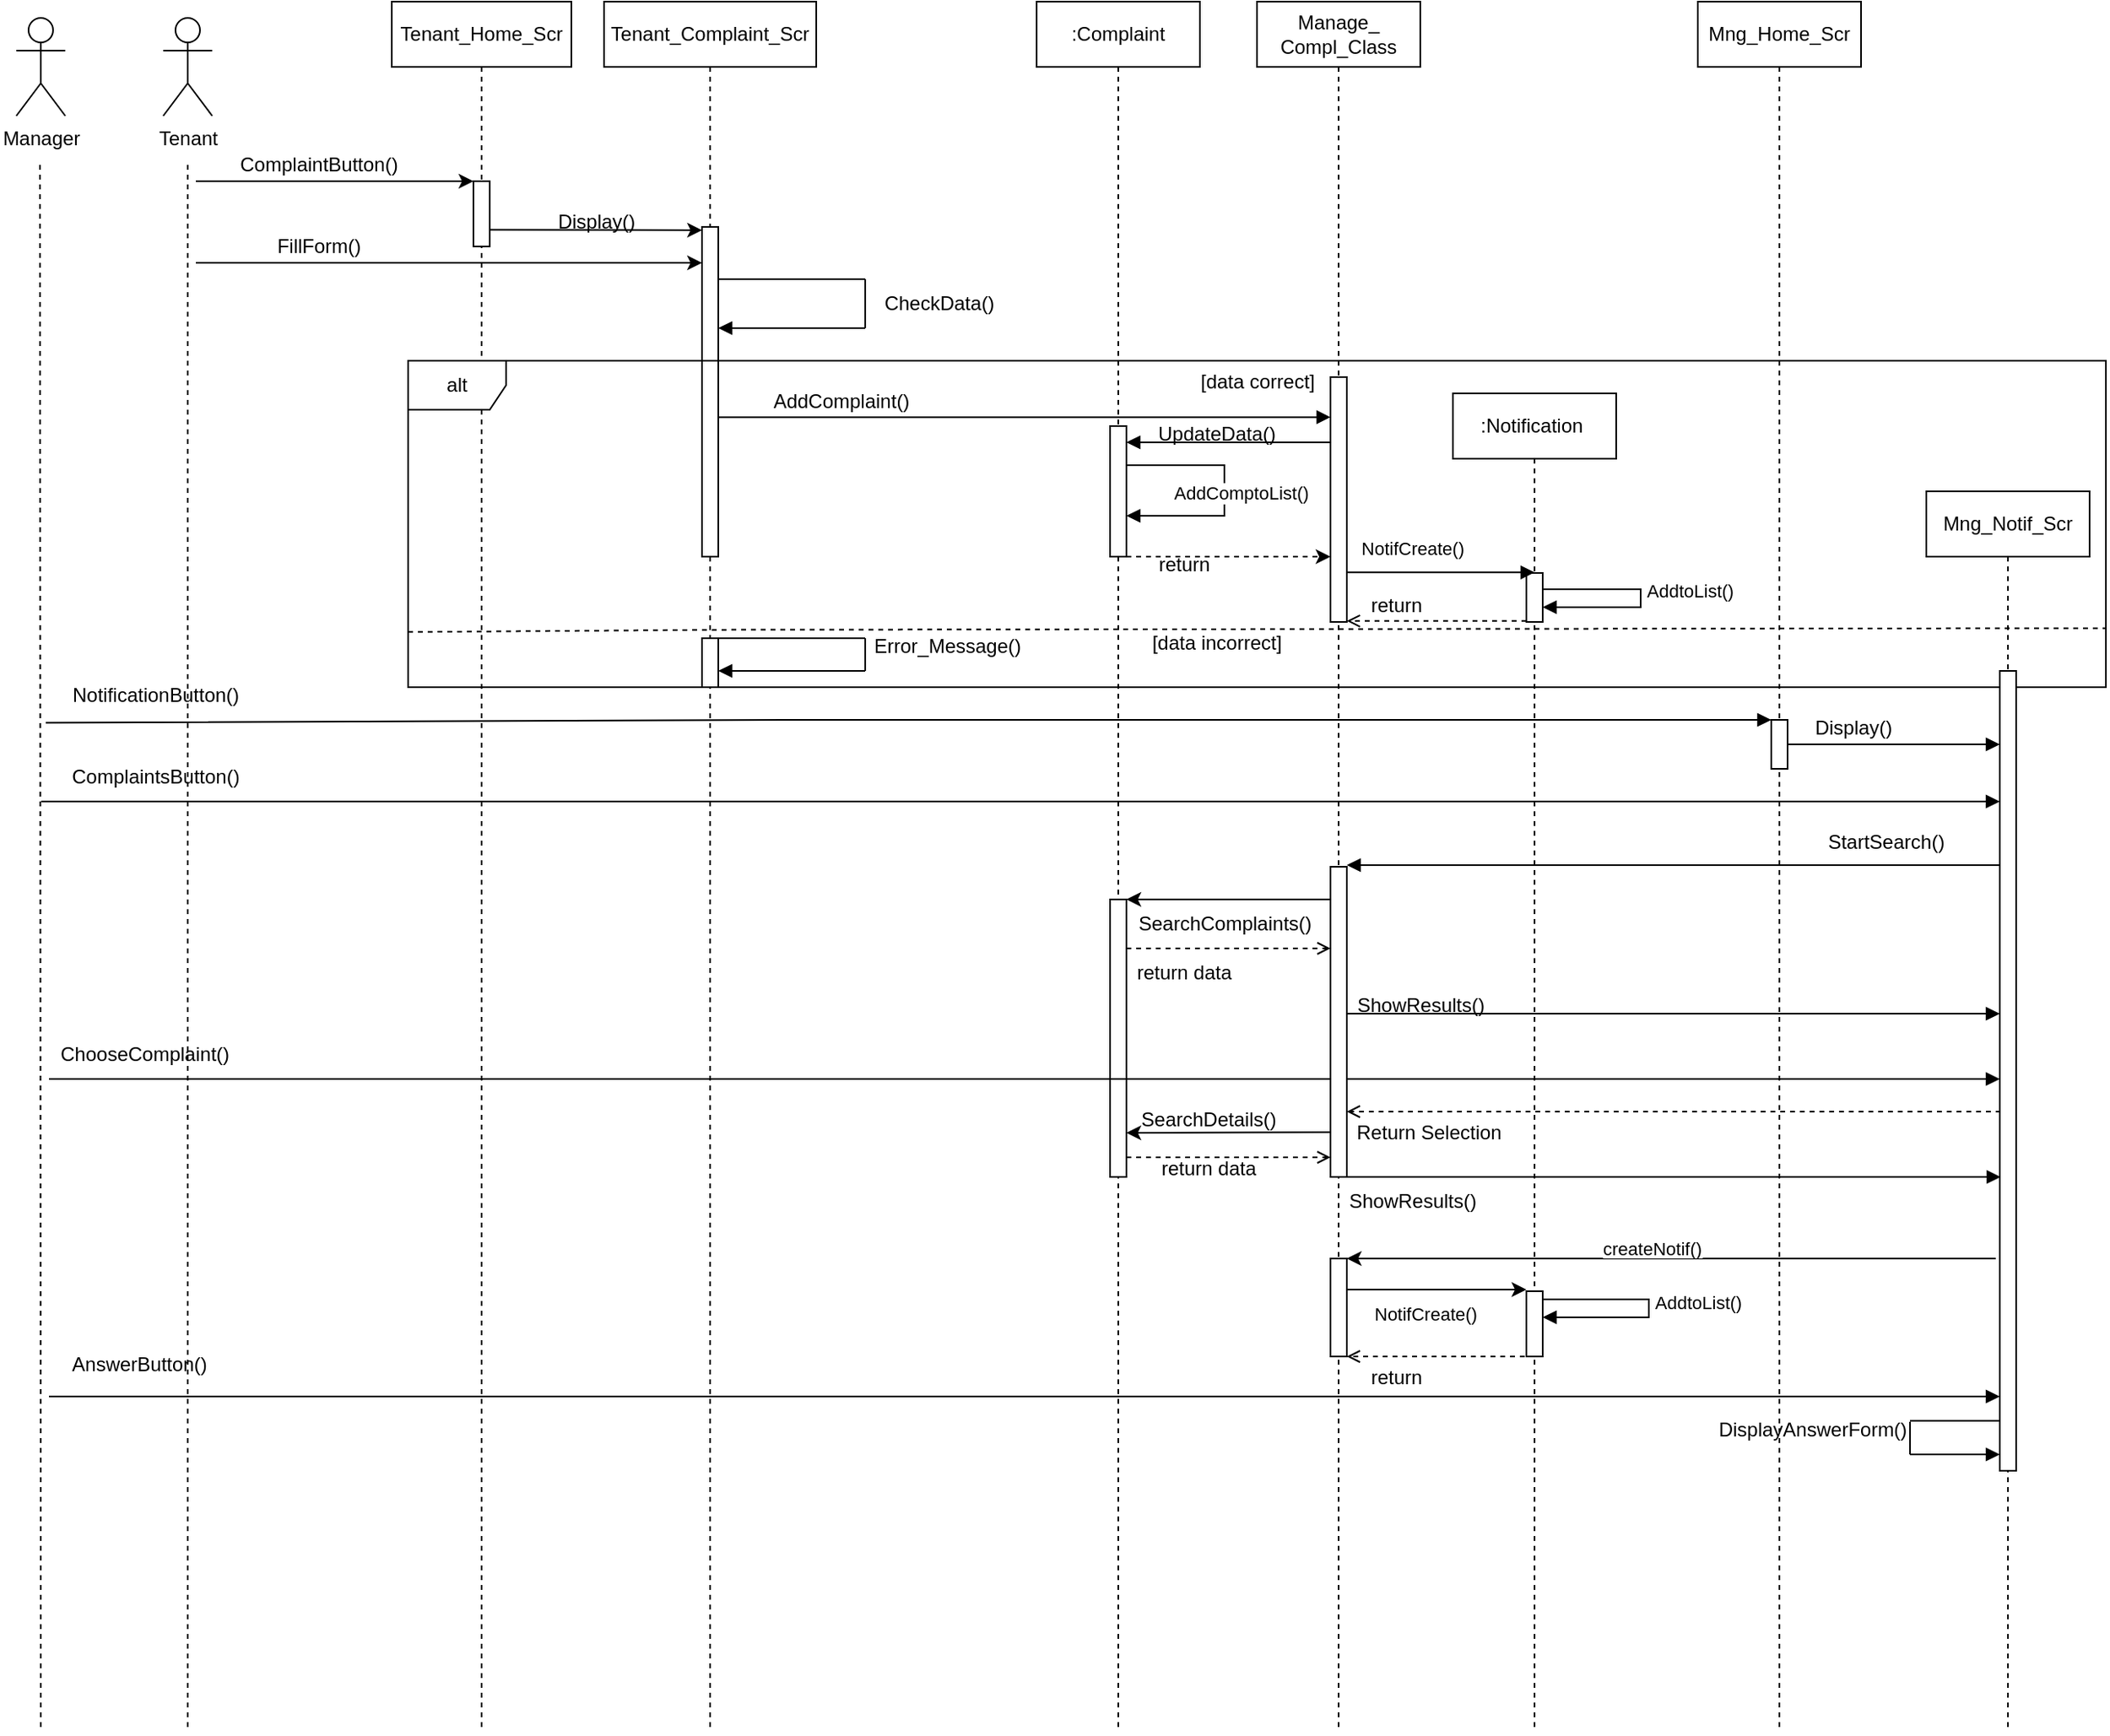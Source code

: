 <mxfile version="27.1.1">
  <diagram name="Page-1" id="ARsPdBYrxVjBUHcyx3yb">
    <mxGraphModel dx="3252" dy="968" grid="0" gridSize="10" guides="1" tooltips="1" connect="1" arrows="1" fold="1" page="1" pageScale="1" pageWidth="850" pageHeight="1100" math="0" shadow="0">
      <root>
        <mxCell id="0" />
        <mxCell id="1" parent="0" />
        <mxCell id="I1N8RfDE5ydrOPN3Wb88-2" value="Tenant" style="shape=umlActor;verticalLabelPosition=bottom;verticalAlign=top;html=1;outlineConnect=0;" parent="1" vertex="1">
          <mxGeometry x="-710" y="30" width="30" height="60" as="geometry" />
        </mxCell>
        <mxCell id="I1N8RfDE5ydrOPN3Wb88-3" value="Tenant_Home_Scr" style="shape=umlLifeline;perimeter=lifelinePerimeter;whiteSpace=wrap;html=1;container=1;dropTarget=0;collapsible=0;recursiveResize=0;outlineConnect=0;portConstraint=eastwest;newEdgeStyle={&quot;curved&quot;:0,&quot;rounded&quot;:0};" parent="1" vertex="1">
          <mxGeometry x="-570" y="20" width="110" height="1060" as="geometry" />
        </mxCell>
        <mxCell id="mxLJZWhY32rRbJcoQnrD-35" value="" style="html=1;points=[[0,0,0,0,5],[0,1,0,0,-5],[1,0,0,0,5],[1,1,0,0,-5]];perimeter=orthogonalPerimeter;outlineConnect=0;targetShapes=umlLifeline;portConstraint=eastwest;newEdgeStyle={&quot;curved&quot;:0,&quot;rounded&quot;:0};" parent="I1N8RfDE5ydrOPN3Wb88-3" vertex="1">
          <mxGeometry x="50" y="110" width="10" height="40" as="geometry" />
        </mxCell>
        <mxCell id="I1N8RfDE5ydrOPN3Wb88-4" value="Tenant_Complaint_Scr" style="shape=umlLifeline;perimeter=lifelinePerimeter;whiteSpace=wrap;html=1;container=1;dropTarget=0;collapsible=0;recursiveResize=0;outlineConnect=0;portConstraint=eastwest;newEdgeStyle={&quot;curved&quot;:0,&quot;rounded&quot;:0};" parent="1" vertex="1">
          <mxGeometry x="-440" y="20" width="130" height="1060" as="geometry" />
        </mxCell>
        <mxCell id="I1N8RfDE5ydrOPN3Wb88-12" value="" style="html=1;points=[[0,0,0,0,5],[0,1,0,0,-5],[1,0,0,0,5],[1,1,0,0,-5]];perimeter=orthogonalPerimeter;outlineConnect=0;targetShapes=umlLifeline;portConstraint=eastwest;newEdgeStyle={&quot;curved&quot;:0,&quot;rounded&quot;:0};" parent="I1N8RfDE5ydrOPN3Wb88-4" vertex="1">
          <mxGeometry x="60" y="138" width="10" height="202" as="geometry" />
        </mxCell>
        <mxCell id="beBHupvPiLS2tXFk6txE-3" value="" style="html=1;points=[[0,0,0,0,5],[0,1,0,0,-5],[1,0,0,0,5],[1,1,0,0,-5]];perimeter=orthogonalPerimeter;outlineConnect=0;targetShapes=umlLifeline;portConstraint=eastwest;newEdgeStyle={&quot;curved&quot;:0,&quot;rounded&quot;:0};" parent="I1N8RfDE5ydrOPN3Wb88-4" vertex="1">
          <mxGeometry x="60" y="390" width="10" height="30" as="geometry" />
        </mxCell>
        <mxCell id="I1N8RfDE5ydrOPN3Wb88-6" value="" style="endArrow=none;dashed=1;html=1;rounded=0;" parent="1" edge="1">
          <mxGeometry width="50" height="50" relative="1" as="geometry">
            <mxPoint x="-695" y="120" as="sourcePoint" />
            <mxPoint x="-695" y="1080" as="targetPoint" />
          </mxGeometry>
        </mxCell>
        <mxCell id="I1N8RfDE5ydrOPN3Wb88-7" value="" style="endArrow=classic;html=1;rounded=0;" parent="1" edge="1">
          <mxGeometry width="50" height="50" relative="1" as="geometry">
            <mxPoint x="-690" y="130" as="sourcePoint" />
            <mxPoint x="-520" y="130" as="targetPoint" />
          </mxGeometry>
        </mxCell>
        <mxCell id="I1N8RfDE5ydrOPN3Wb88-8" value="ComplaintButton()" style="text;html=1;align=center;verticalAlign=middle;resizable=0;points=[];autosize=1;strokeColor=none;fillColor=none;" parent="1" vertex="1">
          <mxGeometry x="-675" y="105" width="120" height="30" as="geometry" />
        </mxCell>
        <mxCell id="I1N8RfDE5ydrOPN3Wb88-10" value="" style="endArrow=classic;html=1;rounded=0;" parent="1" target="I1N8RfDE5ydrOPN3Wb88-12" edge="1">
          <mxGeometry width="50" height="50" relative="1" as="geometry">
            <mxPoint x="-690" y="180" as="sourcePoint" />
            <mxPoint x="-400" y="180" as="targetPoint" />
          </mxGeometry>
        </mxCell>
        <mxCell id="I1N8RfDE5ydrOPN3Wb88-11" value="FillForm()" style="text;html=1;align=center;verticalAlign=middle;resizable=0;points=[];autosize=1;strokeColor=none;fillColor=none;" parent="1" vertex="1">
          <mxGeometry x="-650" y="155" width="70" height="30" as="geometry" />
        </mxCell>
        <mxCell id="I1N8RfDE5ydrOPN3Wb88-13" value=":Complaint" style="shape=umlLifeline;perimeter=lifelinePerimeter;whiteSpace=wrap;html=1;container=1;dropTarget=0;collapsible=0;recursiveResize=0;outlineConnect=0;portConstraint=eastwest;newEdgeStyle={&quot;curved&quot;:0,&quot;rounded&quot;:0};" parent="1" vertex="1">
          <mxGeometry x="-175" y="20" width="100" height="1060" as="geometry" />
        </mxCell>
        <mxCell id="r11Lg8bWBY_7eOTgcRl3-1" value="" style="html=1;points=[[0,0,0,0,5],[0,1,0,0,-5],[1,0,0,0,5],[1,1,0,0,-5]];perimeter=orthogonalPerimeter;outlineConnect=0;targetShapes=umlLifeline;portConstraint=eastwest;newEdgeStyle={&quot;curved&quot;:0,&quot;rounded&quot;:0};" parent="I1N8RfDE5ydrOPN3Wb88-13" vertex="1">
          <mxGeometry x="45" y="260" width="10" height="80" as="geometry" />
        </mxCell>
        <mxCell id="r11Lg8bWBY_7eOTgcRl3-18" value="" style="html=1;points=[[0,0,0,0,5],[0,1,0,0,-5],[1,0,0,0,5],[1,1,0,0,-5]];perimeter=orthogonalPerimeter;outlineConnect=0;targetShapes=umlLifeline;portConstraint=eastwest;newEdgeStyle={&quot;curved&quot;:0,&quot;rounded&quot;:0};" parent="I1N8RfDE5ydrOPN3Wb88-13" vertex="1">
          <mxGeometry x="45" y="550" width="10" height="170" as="geometry" />
        </mxCell>
        <mxCell id="I1N8RfDE5ydrOPN3Wb88-15" value="alt" style="shape=umlFrame;whiteSpace=wrap;html=1;pointerEvents=0;" parent="1" vertex="1">
          <mxGeometry x="-560" y="240" width="1040" height="200" as="geometry" />
        </mxCell>
        <mxCell id="I1N8RfDE5ydrOPN3Wb88-17" value="CheckData()" style="text;html=1;align=center;verticalAlign=middle;resizable=0;points=[];autosize=1;strokeColor=none;fillColor=none;" parent="1" vertex="1">
          <mxGeometry x="-280" y="190" width="90" height="30" as="geometry" />
        </mxCell>
        <mxCell id="I1N8RfDE5ydrOPN3Wb88-23" value="" style="endArrow=block;html=1;rounded=0;endFill=1;" parent="1" target="beBHupvPiLS2tXFk6txE-9" edge="1">
          <mxGeometry width="50" height="50" relative="1" as="geometry">
            <mxPoint x="-370" y="274.58" as="sourcePoint" />
            <mxPoint x="-130" y="274.58" as="targetPoint" />
          </mxGeometry>
        </mxCell>
        <mxCell id="I1N8RfDE5ydrOPN3Wb88-26" value="AddComplaint()" style="text;html=1;align=center;verticalAlign=middle;resizable=0;points=[];autosize=1;strokeColor=none;fillColor=none;" parent="1" vertex="1">
          <mxGeometry x="-350" y="250" width="110" height="30" as="geometry" />
        </mxCell>
        <mxCell id="I1N8RfDE5ydrOPN3Wb88-34" value=":Notification&amp;nbsp;" style="shape=umlLifeline;perimeter=lifelinePerimeter;whiteSpace=wrap;html=1;container=1;dropTarget=0;collapsible=0;recursiveResize=0;outlineConnect=0;portConstraint=eastwest;newEdgeStyle={&quot;curved&quot;:0,&quot;rounded&quot;:0};" parent="1" vertex="1">
          <mxGeometry x="80" y="260" width="100" height="820" as="geometry" />
        </mxCell>
        <mxCell id="r11Lg8bWBY_7eOTgcRl3-7" value="" style="html=1;points=[[0,0,0,0,-1],[0,0.98,0,0,0],[1,0,0,0,-1],[1,0.98,0,0,0]];perimeter=orthogonalPerimeter;outlineConnect=0;targetShapes=umlLifeline;portConstraint=eastwest;newEdgeStyle={&quot;curved&quot;:0,&quot;rounded&quot;:0};" parent="I1N8RfDE5ydrOPN3Wb88-34" vertex="1">
          <mxGeometry x="45" y="110" width="10" height="30" as="geometry" />
        </mxCell>
        <mxCell id="mxLJZWhY32rRbJcoQnrD-2" value="AddtoList()" style="html=1;verticalAlign=bottom;endArrow=block;curved=0;rounded=0;exitX=1;exitY=0;exitDx=0;exitDy=5;exitPerimeter=0;" parent="I1N8RfDE5ydrOPN3Wb88-34" edge="1">
          <mxGeometry x="0.069" y="30" width="80" relative="1" as="geometry">
            <mxPoint x="55" y="120" as="sourcePoint" />
            <mxPoint x="55" y="131" as="targetPoint" />
            <Array as="points">
              <mxPoint x="115" y="120" />
              <mxPoint x="115" y="131" />
            </Array>
            <mxPoint as="offset" />
          </mxGeometry>
        </mxCell>
        <mxCell id="mxLJZWhY32rRbJcoQnrD-21" value="" style="html=1;points=[[0,0,0,0,-1],[0,0.98,0,0,0],[1,0,0,0,-1],[1,0.98,0,0,0]];perimeter=orthogonalPerimeter;outlineConnect=0;targetShapes=umlLifeline;portConstraint=eastwest;newEdgeStyle={&quot;curved&quot;:0,&quot;rounded&quot;:0};" parent="I1N8RfDE5ydrOPN3Wb88-34" vertex="1">
          <mxGeometry x="45" y="550" width="10" height="40" as="geometry" />
        </mxCell>
        <mxCell id="mxLJZWhY32rRbJcoQnrD-24" value="AddtoList()" style="html=1;verticalAlign=bottom;endArrow=block;curved=0;rounded=0;" parent="I1N8RfDE5ydrOPN3Wb88-34" source="mxLJZWhY32rRbJcoQnrD-21" target="mxLJZWhY32rRbJcoQnrD-21" edge="1">
          <mxGeometry x="0.069" y="30" width="80" relative="1" as="geometry">
            <mxPoint x="60" y="555" as="sourcePoint" />
            <mxPoint x="60" y="566" as="targetPoint" />
            <Array as="points">
              <mxPoint x="120" y="555" />
              <mxPoint x="120" y="566" />
            </Array>
            <mxPoint as="offset" />
          </mxGeometry>
        </mxCell>
        <mxCell id="I1N8RfDE5ydrOPN3Wb88-37" value="Manager" style="shape=umlActor;verticalLabelPosition=bottom;verticalAlign=top;html=1;outlineConnect=0;" parent="1" vertex="1">
          <mxGeometry x="-800" y="30" width="30" height="60" as="geometry" />
        </mxCell>
        <mxCell id="I1N8RfDE5ydrOPN3Wb88-38" value="Mng_Home_Scr" style="shape=umlLifeline;perimeter=lifelinePerimeter;whiteSpace=wrap;html=1;container=1;dropTarget=0;collapsible=0;recursiveResize=0;outlineConnect=0;portConstraint=eastwest;newEdgeStyle={&quot;curved&quot;:0,&quot;rounded&quot;:0};" parent="1" vertex="1">
          <mxGeometry x="230" y="20" width="100" height="1060" as="geometry" />
        </mxCell>
        <mxCell id="beBHupvPiLS2tXFk6txE-4" value="" style="html=1;points=[[0,0,0,0,5],[0,1,0,0,-5],[1,0,0,0,5],[1,1,0,0,-5]];perimeter=orthogonalPerimeter;outlineConnect=0;targetShapes=umlLifeline;portConstraint=eastwest;newEdgeStyle={&quot;curved&quot;:0,&quot;rounded&quot;:0};" parent="I1N8RfDE5ydrOPN3Wb88-38" vertex="1">
          <mxGeometry x="45" y="440" width="10" height="30" as="geometry" />
        </mxCell>
        <mxCell id="I1N8RfDE5ydrOPN3Wb88-39" value="Mng_Notif_Scr" style="shape=umlLifeline;perimeter=lifelinePerimeter;whiteSpace=wrap;html=1;container=1;dropTarget=0;collapsible=0;recursiveResize=0;outlineConnect=0;portConstraint=eastwest;newEdgeStyle={&quot;curved&quot;:0,&quot;rounded&quot;:0};" parent="1" vertex="1">
          <mxGeometry x="370" y="320" width="100" height="760" as="geometry" />
        </mxCell>
        <mxCell id="r11Lg8bWBY_7eOTgcRl3-13" value="" style="html=1;points=[[0,0,0,0,5],[0,1,0,0,-5],[1,0,0,0,5],[1,1,0,0,-5]];perimeter=orthogonalPerimeter;outlineConnect=0;targetShapes=umlLifeline;portConstraint=eastwest;newEdgeStyle={&quot;curved&quot;:0,&quot;rounded&quot;:0};" parent="I1N8RfDE5ydrOPN3Wb88-39" vertex="1">
          <mxGeometry x="45" y="110" width="10" height="490" as="geometry" />
        </mxCell>
        <mxCell id="I1N8RfDE5ydrOPN3Wb88-41" value="" style="endArrow=none;dashed=1;html=1;rounded=0;" parent="1" edge="1">
          <mxGeometry width="50" height="50" relative="1" as="geometry">
            <mxPoint x="-785.5" y="120" as="sourcePoint" />
            <mxPoint x="-785" y="1080" as="targetPoint" />
          </mxGeometry>
        </mxCell>
        <mxCell id="I1N8RfDE5ydrOPN3Wb88-42" value="" style="endArrow=block;html=1;rounded=0;exitX=-0.015;exitY=1.058;exitDx=0;exitDy=0;exitPerimeter=0;endFill=1;" parent="1" source="I1N8RfDE5ydrOPN3Wb88-43" target="beBHupvPiLS2tXFk6txE-4" edge="1">
          <mxGeometry width="50" height="50" relative="1" as="geometry">
            <mxPoint x="-790" y="460" as="sourcePoint" />
            <mxPoint x="270" y="460" as="targetPoint" />
            <Array as="points">
              <mxPoint x="-330" y="460" />
            </Array>
          </mxGeometry>
        </mxCell>
        <mxCell id="I1N8RfDE5ydrOPN3Wb88-43" value="NotificationButton()" style="text;html=1;align=center;verticalAlign=middle;resizable=0;points=[];autosize=1;strokeColor=none;fillColor=none;" parent="1" vertex="1">
          <mxGeometry x="-780" y="430" width="130" height="30" as="geometry" />
        </mxCell>
        <mxCell id="I1N8RfDE5ydrOPN3Wb88-44" value="" style="endArrow=block;html=1;rounded=0;endFill=1;" parent="1" target="r11Lg8bWBY_7eOTgcRl3-13" edge="1">
          <mxGeometry width="50" height="50" relative="1" as="geometry">
            <mxPoint x="-784.75" y="510.0" as="sourcePoint" />
            <mxPoint x="410" y="510" as="targetPoint" />
          </mxGeometry>
        </mxCell>
        <mxCell id="I1N8RfDE5ydrOPN3Wb88-45" value="ComplaintsButton()" style="text;html=1;align=center;verticalAlign=middle;resizable=0;points=[];autosize=1;strokeColor=none;fillColor=none;" parent="1" vertex="1">
          <mxGeometry x="-780" y="480" width="130" height="30" as="geometry" />
        </mxCell>
        <mxCell id="I1N8RfDE5ydrOPN3Wb88-47" value="" style="endArrow=block;html=1;rounded=0;entryX=1;entryY=0;entryDx=0;entryDy=-1;entryPerimeter=0;endFill=1;" parent="1" source="r11Lg8bWBY_7eOTgcRl3-13" target="beBHupvPiLS2tXFk6txE-10" edge="1">
          <mxGeometry width="50" height="50" relative="1" as="geometry">
            <mxPoint x="410" y="550" as="sourcePoint" />
            <mxPoint x="30" y="550" as="targetPoint" />
            <Array as="points" />
          </mxGeometry>
        </mxCell>
        <mxCell id="I1N8RfDE5ydrOPN3Wb88-48" value="StartSearch()" style="text;html=1;align=center;verticalAlign=middle;resizable=0;points=[];autosize=1;strokeColor=none;fillColor=none;" parent="1" vertex="1">
          <mxGeometry x="300" y="520" width="90" height="30" as="geometry" />
        </mxCell>
        <mxCell id="I1N8RfDE5ydrOPN3Wb88-54" value="SearchComplaints()" style="text;html=1;align=center;verticalAlign=middle;resizable=0;points=[];autosize=1;strokeColor=none;fillColor=none;" parent="1" vertex="1">
          <mxGeometry x="-125" y="570" width="130" height="30" as="geometry" />
        </mxCell>
        <mxCell id="I1N8RfDE5ydrOPN3Wb88-61" value="" style="endArrow=block;html=1;rounded=0;endFill=1;" parent="1" target="r11Lg8bWBY_7eOTgcRl3-13" edge="1">
          <mxGeometry width="50" height="50" relative="1" as="geometry">
            <mxPoint x="-780" y="680.0" as="sourcePoint" />
            <mxPoint x="410" y="680" as="targetPoint" />
          </mxGeometry>
        </mxCell>
        <mxCell id="I1N8RfDE5ydrOPN3Wb88-62" value="&lt;span style=&quot;white-space: pre;&quot;&gt;&#x9;&lt;/span&gt;ChooseComplaint()" style="text;html=1;align=center;verticalAlign=middle;resizable=0;points=[];autosize=1;strokeColor=none;fillColor=none;" parent="1" vertex="1">
          <mxGeometry x="-810" y="650" width="150" height="30" as="geometry" />
        </mxCell>
        <mxCell id="I1N8RfDE5ydrOPN3Wb88-75" value="" style="endArrow=block;html=1;rounded=0;endFill=1;" parent="1" edge="1">
          <mxGeometry width="50" height="50" relative="1" as="geometry">
            <mxPoint x="-780" y="874.5" as="sourcePoint" />
            <mxPoint x="415" y="874.5" as="targetPoint" />
          </mxGeometry>
        </mxCell>
        <mxCell id="I1N8RfDE5ydrOPN3Wb88-76" value="AnswerButton()" style="text;html=1;align=center;verticalAlign=middle;resizable=0;points=[];autosize=1;strokeColor=none;fillColor=none;" parent="1" vertex="1">
          <mxGeometry x="-780" y="840" width="110" height="30" as="geometry" />
        </mxCell>
        <mxCell id="I1N8RfDE5ydrOPN3Wb88-82" value="DisplayAnswerForm()" style="text;html=1;align=center;verticalAlign=middle;resizable=0;points=[];autosize=1;strokeColor=none;fillColor=none;" parent="1" vertex="1">
          <mxGeometry x="230" y="880" width="140" height="30" as="geometry" />
        </mxCell>
        <mxCell id="zKUNeTODBy4k3tI_uZ0O-1" value="" style="endArrow=classic;html=1;rounded=0;dashed=1;" parent="1" edge="1">
          <mxGeometry width="50" height="50" relative="1" as="geometry">
            <mxPoint x="-270" y="210" as="sourcePoint" />
            <mxPoint x="-270" y="210" as="targetPoint" />
          </mxGeometry>
        </mxCell>
        <mxCell id="zKUNeTODBy4k3tI_uZ0O-2" value="" style="endArrow=none;html=1;rounded=0;endFill=1;startFill=0;" parent="1" source="I1N8RfDE5ydrOPN3Wb88-12" edge="1">
          <mxGeometry width="50" height="50" relative="1" as="geometry">
            <mxPoint x="-190" y="300" as="sourcePoint" />
            <mxPoint x="-280" y="190" as="targetPoint" />
            <Array as="points">
              <mxPoint x="-280" y="190" />
            </Array>
          </mxGeometry>
        </mxCell>
        <mxCell id="zKUNeTODBy4k3tI_uZ0O-3" value="" style="endArrow=none;html=1;rounded=0;" parent="1" edge="1">
          <mxGeometry width="50" height="50" relative="1" as="geometry">
            <mxPoint x="-280" y="220" as="sourcePoint" />
            <mxPoint x="-280" y="190" as="targetPoint" />
          </mxGeometry>
        </mxCell>
        <mxCell id="zKUNeTODBy4k3tI_uZ0O-4" value="" style="endArrow=block;html=1;rounded=0;endFill=1;" parent="1" target="I1N8RfDE5ydrOPN3Wb88-12" edge="1">
          <mxGeometry width="50" height="50" relative="1" as="geometry">
            <mxPoint x="-280" y="220" as="sourcePoint" />
            <mxPoint x="-390" y="220" as="targetPoint" />
          </mxGeometry>
        </mxCell>
        <mxCell id="zKUNeTODBy4k3tI_uZ0O-5" value="" style="endArrow=none;html=1;rounded=0;" parent="1" edge="1">
          <mxGeometry width="50" height="50" relative="1" as="geometry">
            <mxPoint x="-370" y="410" as="sourcePoint" />
            <mxPoint x="-280" y="410" as="targetPoint" />
            <Array as="points" />
          </mxGeometry>
        </mxCell>
        <mxCell id="zKUNeTODBy4k3tI_uZ0O-7" value="" style="endArrow=block;html=1;rounded=0;endFill=1;" parent="1" edge="1">
          <mxGeometry width="50" height="50" relative="1" as="geometry">
            <mxPoint x="-280" y="430" as="sourcePoint" />
            <mxPoint x="-370" y="430.0" as="targetPoint" />
            <Array as="points">
              <mxPoint x="-290" y="430" />
            </Array>
          </mxGeometry>
        </mxCell>
        <mxCell id="zKUNeTODBy4k3tI_uZ0O-11" value="Error_Message()" style="text;html=1;align=center;verticalAlign=middle;resizable=0;points=[];autosize=1;strokeColor=none;fillColor=none;" parent="1" vertex="1">
          <mxGeometry x="-285" y="400" width="110" height="30" as="geometry" />
        </mxCell>
        <mxCell id="r11Lg8bWBY_7eOTgcRl3-4" value="" style="endArrow=block;html=1;rounded=0;endFill=1;" parent="1" source="beBHupvPiLS2tXFk6txE-10" target="r11Lg8bWBY_7eOTgcRl3-13" edge="1">
          <mxGeometry width="50" height="50" relative="1" as="geometry">
            <mxPoint x="-125" y="640" as="sourcePoint" />
            <mxPoint x="410.5" y="640" as="targetPoint" />
            <Array as="points">
              <mxPoint x="30.5" y="640" />
            </Array>
          </mxGeometry>
        </mxCell>
        <mxCell id="r11Lg8bWBY_7eOTgcRl3-6" value="ShowResults()" style="text;html=1;align=center;verticalAlign=middle;resizable=0;points=[];autosize=1;strokeColor=none;fillColor=none;" parent="1" vertex="1">
          <mxGeometry x="10" y="620" width="100" height="30" as="geometry" />
        </mxCell>
        <mxCell id="r11Lg8bWBY_7eOTgcRl3-19" value="" style="endArrow=open;html=1;rounded=0;dashed=1;endFill=0;" parent="1" target="beBHupvPiLS2tXFk6txE-10" edge="1">
          <mxGeometry width="50" height="50" relative="1" as="geometry">
            <mxPoint x="415.5" y="700" as="sourcePoint" />
            <mxPoint x="-120" y="700" as="targetPoint" />
            <Array as="points">
              <mxPoint x="35.5" y="700" />
              <mxPoint x="30" y="700" />
            </Array>
          </mxGeometry>
        </mxCell>
        <mxCell id="r11Lg8bWBY_7eOTgcRl3-20" value="Return Selection" style="text;html=1;align=center;verticalAlign=middle;resizable=0;points=[];autosize=1;strokeColor=none;fillColor=none;" parent="1" vertex="1">
          <mxGeometry x="10" y="698" width="110" height="30" as="geometry" />
        </mxCell>
        <mxCell id="r11Lg8bWBY_7eOTgcRl3-21" value="" style="endArrow=block;html=1;rounded=0;endFill=1;" parent="1" source="beBHupvPiLS2tXFk6txE-10" edge="1">
          <mxGeometry width="50" height="50" relative="1" as="geometry">
            <mxPoint x="20" y="740" as="sourcePoint" />
            <mxPoint x="415.5" y="740" as="targetPoint" />
            <Array as="points">
              <mxPoint x="35.5" y="740" />
            </Array>
          </mxGeometry>
        </mxCell>
        <mxCell id="r11Lg8bWBY_7eOTgcRl3-22" value="ShowResults()" style="text;html=1;align=center;verticalAlign=middle;resizable=0;points=[];autosize=1;strokeColor=none;fillColor=none;" parent="1" vertex="1">
          <mxGeometry x="5" y="740" width="100" height="30" as="geometry" />
        </mxCell>
        <mxCell id="r11Lg8bWBY_7eOTgcRl3-23" value="" style="endArrow=classic;html=1;rounded=0;exitX=1;exitY=0;exitDx=0;exitDy=5;exitPerimeter=0;endFill=1;" parent="1" target="r11Lg8bWBY_7eOTgcRl3-25" edge="1">
          <mxGeometry width="50" height="50" relative="1" as="geometry">
            <mxPoint x="412.5" y="790" as="sourcePoint" />
            <mxPoint x="200" y="790" as="targetPoint" />
          </mxGeometry>
        </mxCell>
        <mxCell id="r11Lg8bWBY_7eOTgcRl3-27" value="" style="endArrow=none;html=1;rounded=0;" parent="1" edge="1">
          <mxGeometry width="50" height="50" relative="1" as="geometry">
            <mxPoint x="360" y="889.43" as="sourcePoint" />
            <mxPoint x="415" y="889.43" as="targetPoint" />
            <Array as="points">
              <mxPoint x="400" y="889.43" />
            </Array>
          </mxGeometry>
        </mxCell>
        <mxCell id="r11Lg8bWBY_7eOTgcRl3-28" value="" style="endArrow=none;html=1;rounded=0;" parent="1" edge="1">
          <mxGeometry width="50" height="50" relative="1" as="geometry">
            <mxPoint x="360" y="890" as="sourcePoint" />
            <mxPoint x="360" y="910" as="targetPoint" />
          </mxGeometry>
        </mxCell>
        <mxCell id="r11Lg8bWBY_7eOTgcRl3-29" value="" style="endArrow=block;html=1;rounded=0;endFill=1;" parent="1" edge="1">
          <mxGeometry width="50" height="50" relative="1" as="geometry">
            <mxPoint x="360" y="910" as="sourcePoint" />
            <mxPoint x="415" y="910" as="targetPoint" />
          </mxGeometry>
        </mxCell>
        <mxCell id="beBHupvPiLS2tXFk6txE-2" value="" style="endArrow=none;dashed=1;html=1;rounded=0;exitX=-0.001;exitY=0.771;exitDx=0;exitDy=0;exitPerimeter=0;" parent="1" edge="1">
          <mxGeometry width="50" height="50" relative="1" as="geometry">
            <mxPoint x="-560" y="406.18" as="sourcePoint" />
            <mxPoint x="480" y="403.82" as="targetPoint" />
            <Array as="points">
              <mxPoint x="-370" y="404.82" />
            </Array>
          </mxGeometry>
        </mxCell>
        <mxCell id="beBHupvPiLS2tXFk6txE-6" value="[data correct]" style="text;html=1;align=center;verticalAlign=middle;resizable=0;points=[];autosize=1;strokeColor=none;fillColor=none;" parent="1" vertex="1">
          <mxGeometry x="-85" y="238" width="90" height="30" as="geometry" />
        </mxCell>
        <mxCell id="beBHupvPiLS2tXFk6txE-7" value="[data incorrect]" style="text;html=1;align=center;verticalAlign=middle;resizable=0;points=[];autosize=1;strokeColor=none;fillColor=none;" parent="1" vertex="1">
          <mxGeometry x="-115" y="398" width="100" height="30" as="geometry" />
        </mxCell>
        <mxCell id="beBHupvPiLS2tXFk6txE-8" value="Manage_&lt;div&gt;Compl_Class&lt;/div&gt;" style="shape=umlLifeline;perimeter=lifelinePerimeter;whiteSpace=wrap;html=1;container=1;dropTarget=0;collapsible=0;recursiveResize=0;outlineConnect=0;portConstraint=eastwest;newEdgeStyle={&quot;curved&quot;:0,&quot;rounded&quot;:0};" parent="1" vertex="1">
          <mxGeometry x="-40" y="20" width="100" height="1060" as="geometry" />
        </mxCell>
        <mxCell id="beBHupvPiLS2tXFk6txE-9" value="" style="html=1;points=[[0,0,0,0,5],[0,1,0,0,-5],[1,0,0,0,5],[1,1,0,0,-5]];perimeter=orthogonalPerimeter;outlineConnect=0;targetShapes=umlLifeline;portConstraint=eastwest;newEdgeStyle={&quot;curved&quot;:0,&quot;rounded&quot;:0};" parent="beBHupvPiLS2tXFk6txE-8" vertex="1">
          <mxGeometry x="45" y="230" width="10" height="150" as="geometry" />
        </mxCell>
        <mxCell id="beBHupvPiLS2tXFk6txE-10" value="" style="html=1;points=[[0,0,0,0,-1],[0,1,0,0,-5],[1,0,0,0,-1],[1,1,0,0,-5]];perimeter=orthogonalPerimeter;outlineConnect=0;targetShapes=umlLifeline;portConstraint=eastwest;newEdgeStyle={&quot;curved&quot;:0,&quot;rounded&quot;:0};" parent="beBHupvPiLS2tXFk6txE-8" vertex="1">
          <mxGeometry x="45" y="530" width="10" height="190" as="geometry" />
        </mxCell>
        <mxCell id="r11Lg8bWBY_7eOTgcRl3-25" value="" style="html=1;points=[[0,0,0,0,5],[0,1,0,0,-5],[1,0,0,0,5],[1,1,0,0,-5]];perimeter=orthogonalPerimeter;outlineConnect=0;targetShapes=umlLifeline;portConstraint=eastwest;newEdgeStyle={&quot;curved&quot;:0,&quot;rounded&quot;:0};" parent="beBHupvPiLS2tXFk6txE-8" vertex="1">
          <mxGeometry x="45" y="770" width="10" height="60" as="geometry" />
        </mxCell>
        <mxCell id="beBHupvPiLS2tXFk6txE-11" value="" style="endArrow=block;html=1;rounded=0;endFill=1;" parent="1" edge="1">
          <mxGeometry width="50" height="50" relative="1" as="geometry">
            <mxPoint x="5" y="290" as="sourcePoint" />
            <mxPoint x="-120" y="290" as="targetPoint" />
          </mxGeometry>
        </mxCell>
        <mxCell id="beBHupvPiLS2tXFk6txE-12" value="UpdateData()" style="text;html=1;align=center;verticalAlign=middle;resizable=0;points=[];autosize=1;strokeColor=none;fillColor=none;" parent="1" vertex="1">
          <mxGeometry x="-115" y="270" width="100" height="30" as="geometry" />
        </mxCell>
        <mxCell id="beBHupvPiLS2tXFk6txE-13" value="" style="endArrow=open;html=1;rounded=0;dashed=1;endFill=0;" parent="1" target="beBHupvPiLS2tXFk6txE-10" edge="1">
          <mxGeometry width="50" height="50" relative="1" as="geometry">
            <mxPoint x="-120" y="600" as="sourcePoint" />
            <mxPoint y="600" as="targetPoint" />
            <Array as="points">
              <mxPoint x="-89.5" y="600" />
            </Array>
          </mxGeometry>
        </mxCell>
        <mxCell id="beBHupvPiLS2tXFk6txE-14" value="return data" style="text;html=1;align=center;verticalAlign=middle;resizable=0;points=[];autosize=1;strokeColor=none;fillColor=none;" parent="1" vertex="1">
          <mxGeometry x="-125" y="600" width="80" height="30" as="geometry" />
        </mxCell>
        <mxCell id="beBHupvPiLS2tXFk6txE-16" value="" style="endArrow=open;html=1;rounded=0;dashed=1;endFill=0;" parent="1" edge="1">
          <mxGeometry width="50" height="50" relative="1" as="geometry">
            <mxPoint x="-120" y="728" as="sourcePoint" />
            <mxPoint x="5" y="728" as="targetPoint" />
            <Array as="points">
              <mxPoint x="-89.5" y="728" />
            </Array>
          </mxGeometry>
        </mxCell>
        <mxCell id="beBHupvPiLS2tXFk6txE-17" value="SearchDetails()" style="text;html=1;align=center;verticalAlign=middle;resizable=0;points=[];autosize=1;strokeColor=none;fillColor=none;" parent="1" vertex="1">
          <mxGeometry x="-125" y="690" width="110" height="30" as="geometry" />
        </mxCell>
        <mxCell id="beBHupvPiLS2tXFk6txE-18" value="return data" style="text;html=1;align=center;verticalAlign=middle;resizable=0;points=[];autosize=1;strokeColor=none;fillColor=none;" parent="1" vertex="1">
          <mxGeometry x="-110" y="720" width="80" height="30" as="geometry" />
        </mxCell>
        <mxCell id="beBHupvPiLS2tXFk6txE-20" value="" style="endArrow=classic;html=1;rounded=0;" parent="1" edge="1">
          <mxGeometry width="50" height="50" relative="1" as="geometry">
            <mxPoint x="5" y="570" as="sourcePoint" />
            <mxPoint x="-120" y="570" as="targetPoint" />
          </mxGeometry>
        </mxCell>
        <mxCell id="beBHupvPiLS2tXFk6txE-21" value="" style="endArrow=classic;html=1;rounded=0;" parent="1" edge="1">
          <mxGeometry width="50" height="50" relative="1" as="geometry">
            <mxPoint x="5" y="712.66" as="sourcePoint" />
            <mxPoint x="-120" y="713" as="targetPoint" />
          </mxGeometry>
        </mxCell>
        <mxCell id="mxLJZWhY32rRbJcoQnrD-5" value="" style="endArrow=block;html=1;rounded=0;entryX=0;entryY=0;entryDx=0;entryDy=-1;entryPerimeter=0;endFill=1;" parent="1" source="beBHupvPiLS2tXFk6txE-9" edge="1">
          <mxGeometry width="50" height="50" relative="1" as="geometry">
            <mxPoint x="20.0" y="369.66" as="sourcePoint" />
            <mxPoint x="130.0" y="369.66" as="targetPoint" />
          </mxGeometry>
        </mxCell>
        <mxCell id="mxLJZWhY32rRbJcoQnrD-6" value="&lt;span style=&quot;font-size: 11px; background-color: rgb(255, 255, 255);&quot;&gt;NotifCreate()&lt;/span&gt;" style="text;html=1;align=center;verticalAlign=middle;resizable=0;points=[];autosize=1;strokeColor=none;fillColor=none;" parent="1" vertex="1">
          <mxGeometry x="10" y="340" width="90" height="30" as="geometry" />
        </mxCell>
        <mxCell id="mxLJZWhY32rRbJcoQnrD-7" value="" style="endArrow=open;html=1;rounded=0;dashed=1;exitX=0;exitY=0.98;exitDx=0;exitDy=0;exitPerimeter=0;endFill=0;" parent="1" source="r11Lg8bWBY_7eOTgcRl3-7" target="beBHupvPiLS2tXFk6txE-9" edge="1">
          <mxGeometry width="50" height="50" relative="1" as="geometry">
            <mxPoint x="120" y="380" as="sourcePoint" />
            <mxPoint x="20" y="374.66" as="targetPoint" />
          </mxGeometry>
        </mxCell>
        <mxCell id="mxLJZWhY32rRbJcoQnrD-8" value="return" style="text;html=1;align=center;verticalAlign=middle;resizable=0;points=[];autosize=1;strokeColor=none;fillColor=none;" parent="1" vertex="1">
          <mxGeometry x="20" y="375" width="50" height="30" as="geometry" />
        </mxCell>
        <mxCell id="mxLJZWhY32rRbJcoQnrD-9" value="" style="endArrow=block;html=1;rounded=0;endFill=1;" parent="1" source="beBHupvPiLS2tXFk6txE-4" target="r11Lg8bWBY_7eOTgcRl3-13" edge="1">
          <mxGeometry width="50" height="50" relative="1" as="geometry">
            <mxPoint x="290" y="490" as="sourcePoint" />
            <mxPoint x="410" y="490" as="targetPoint" />
          </mxGeometry>
        </mxCell>
        <mxCell id="mxLJZWhY32rRbJcoQnrD-10" value="Display()" style="text;html=1;align=center;verticalAlign=middle;resizable=0;points=[];autosize=1;strokeColor=none;fillColor=none;" parent="1" vertex="1">
          <mxGeometry x="290" y="450" width="70" height="30" as="geometry" />
        </mxCell>
        <mxCell id="mxLJZWhY32rRbJcoQnrD-13" value="AddComptoList()" style="html=1;verticalAlign=bottom;endArrow=block;curved=0;rounded=0;exitX=1;exitY=0;exitDx=0;exitDy=5;exitPerimeter=0;endFill=1;" parent="1" edge="1">
          <mxGeometry x="0.139" y="10" width="80" relative="1" as="geometry">
            <mxPoint x="-120" y="304" as="sourcePoint" />
            <mxPoint x="-120" y="335" as="targetPoint" />
            <Array as="points">
              <mxPoint x="-60" y="304" />
              <mxPoint x="-60" y="335" />
            </Array>
            <mxPoint as="offset" />
          </mxGeometry>
        </mxCell>
        <mxCell id="mxLJZWhY32rRbJcoQnrD-17" value="" style="endArrow=classic;html=1;rounded=0;dashed=1;exitX=0;exitY=0.98;exitDx=0;exitDy=0;exitPerimeter=0;" parent="1" edge="1">
          <mxGeometry width="50" height="50" relative="1" as="geometry">
            <mxPoint x="-120" y="360" as="sourcePoint" />
            <mxPoint x="5" y="360" as="targetPoint" />
          </mxGeometry>
        </mxCell>
        <mxCell id="mxLJZWhY32rRbJcoQnrD-18" value="return" style="text;html=1;align=center;verticalAlign=middle;resizable=0;points=[];autosize=1;strokeColor=none;fillColor=none;" parent="1" vertex="1">
          <mxGeometry x="-110" y="350" width="50" height="30" as="geometry" />
        </mxCell>
        <mxCell id="mxLJZWhY32rRbJcoQnrD-20" value="" style="endArrow=none;html=1;rounded=0;" parent="1" edge="1">
          <mxGeometry width="50" height="50" relative="1" as="geometry">
            <mxPoint x="-280" y="430" as="sourcePoint" />
            <mxPoint x="-280" y="410" as="targetPoint" />
          </mxGeometry>
        </mxCell>
        <mxCell id="mxLJZWhY32rRbJcoQnrD-22" value="" style="endArrow=classic;html=1;rounded=0;entryX=0;entryY=0;entryDx=0;entryDy=-1;entryPerimeter=0;" parent="1" source="r11Lg8bWBY_7eOTgcRl3-25" target="mxLJZWhY32rRbJcoQnrD-21" edge="1">
          <mxGeometry width="50" height="50" relative="1" as="geometry">
            <mxPoint x="20" y="810" as="sourcePoint" />
            <mxPoint x="120" y="810" as="targetPoint" />
          </mxGeometry>
        </mxCell>
        <mxCell id="mxLJZWhY32rRbJcoQnrD-23" value="&lt;span style=&quot;color: rgb(0, 0, 0); font-family: Helvetica; font-size: 11px; font-style: normal; font-variant-ligatures: normal; font-variant-caps: normal; font-weight: 400; letter-spacing: normal; orphans: 2; text-align: center; text-indent: 0px; text-transform: none; widows: 2; word-spacing: 0px; -webkit-text-stroke-width: 0px; white-space: nowrap; background-color: rgb(255, 255, 255); text-decoration-thickness: initial; text-decoration-style: initial; text-decoration-color: initial; display: inline !important; float: none;&quot;&gt;NotifCreate()&lt;/span&gt;" style="text;whiteSpace=wrap;html=1;" parent="1" vertex="1">
          <mxGeometry x="30" y="810" width="100" height="40" as="geometry" />
        </mxCell>
        <mxCell id="mxLJZWhY32rRbJcoQnrD-26" value="" style="endArrow=open;html=1;rounded=0;dashed=1;endFill=0;" parent="1" target="r11Lg8bWBY_7eOTgcRl3-25" edge="1">
          <mxGeometry width="50" height="50" relative="1" as="geometry">
            <mxPoint x="130" y="850" as="sourcePoint" />
            <mxPoint x="20" y="850" as="targetPoint" />
            <Array as="points">
              <mxPoint x="35.5" y="850" />
            </Array>
          </mxGeometry>
        </mxCell>
        <mxCell id="mxLJZWhY32rRbJcoQnrD-29" value="return&lt;div&gt;&lt;br&gt;&lt;/div&gt;" style="text;html=1;align=center;verticalAlign=middle;resizable=0;points=[];autosize=1;strokeColor=none;fillColor=none;" parent="1" vertex="1">
          <mxGeometry x="20" y="850" width="50" height="40" as="geometry" />
        </mxCell>
        <mxCell id="mxLJZWhY32rRbJcoQnrD-30" value="&lt;span style=&quot;color: rgb(0, 0, 0); font-family: Helvetica; font-size: 11px; font-style: normal; font-variant-ligatures: normal; font-variant-caps: normal; font-weight: 400; letter-spacing: normal; orphans: 2; text-align: center; text-indent: 0px; text-transform: none; widows: 2; word-spacing: 0px; -webkit-text-stroke-width: 0px; white-space: nowrap; background-color: rgb(255, 255, 255); text-decoration-thickness: initial; text-decoration-style: initial; text-decoration-color: initial; display: inline !important; float: none;&quot;&gt;createNotif()&lt;/span&gt;" style="text;whiteSpace=wrap;html=1;" parent="1" vertex="1">
          <mxGeometry x="170" y="770" width="90" height="40" as="geometry" />
        </mxCell>
        <mxCell id="mxLJZWhY32rRbJcoQnrD-36" value="" style="endArrow=classic;html=1;rounded=0;" parent="1" edge="1">
          <mxGeometry width="50" height="50" relative="1" as="geometry">
            <mxPoint x="-510" y="159.76" as="sourcePoint" />
            <mxPoint x="-380" y="160" as="targetPoint" />
          </mxGeometry>
        </mxCell>
        <mxCell id="mxLJZWhY32rRbJcoQnrD-37" value="Display()" style="text;html=1;align=center;verticalAlign=middle;resizable=0;points=[];autosize=1;strokeColor=none;fillColor=none;" parent="1" vertex="1">
          <mxGeometry x="-480" y="140" width="70" height="30" as="geometry" />
        </mxCell>
      </root>
    </mxGraphModel>
  </diagram>
</mxfile>
